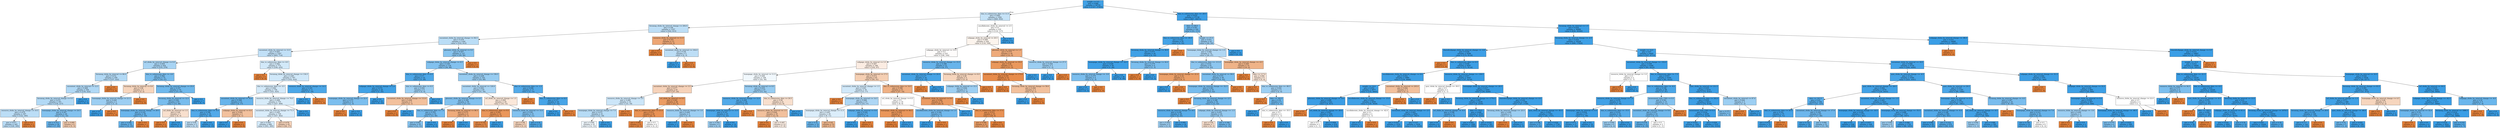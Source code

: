 digraph Tree {
node [shape=box, style="filled", color="black"] ;
0 [label="weight <= 0.5\ngini = 0.066\nsamples = 38730\nvalue = [1327, 37403]", fillcolor="#399de5f6"] ;
1 [label="due_vs_submission_date <= 11.5\ngini = 0.485\nsamples = 1592\nvalue = [660, 932]", fillcolor="#399de54a"] ;
0 -> 1 [labeldistance=2.5, labelangle=45, headlabel="True"] ;
2 [label="forumng_clicks_by_interval_change <= 204.0\ngini = 0.48\nsamples = 1357\nvalue = [542, 815]", fillcolor="#399de555"] ;
1 -> 2 ;
3 [label="oucontent_clicks_by_interval_change <= 84.5\ngini = 0.478\nsamples = 1344\nvalue = [532, 812]", fillcolor="#399de558"] ;
2 -> 3 ;
4 [label="oucontent_clicks_by_interval <= 13.5\ngini = 0.483\nsamples = 1207\nvalue = [493, 714]", fillcolor="#399de54f"] ;
3 -> 4 ;
5 [label="url_clicks_by_interval_change <= 0.5\ngini = 0.459\nsamples = 434\nvalue = [155, 279]", fillcolor="#399de571"] ;
4 -> 5 ;
6 [label="forumng_clicks_by_interval <= 66.0\ngini = 0.472\nsamples = 359\nvalue = [137, 222]", fillcolor="#399de562"] ;
5 -> 6 ;
7 [label="oucontent_clicks_by_interval <= 12.5\ngini = 0.469\nsamples = 356\nvalue = [134, 222]", fillcolor="#399de565"] ;
6 -> 7 ;
8 [label="forumng_clicks_by_interval_change <= 9.5\ngini = 0.472\nsamples = 351\nvalue = [134, 217]", fillcolor="#399de562"] ;
7 -> 8 ;
9 [label="resource_clicks_by_interval_change <= 10.5\ngini = 0.479\nsamples = 307\nvalue = [122, 185]", fillcolor="#399de557"] ;
8 -> 9 ;
10 [label="gini = 0.477\nsamples = 305\nvalue = [120, 185]", fillcolor="#399de55a"] ;
9 -> 10 ;
11 [label="gini = 0.0\nsamples = 2\nvalue = [2, 0]", fillcolor="#e58139ff"] ;
9 -> 11 ;
12 [label="homepage_clicks_by_interval_change <= 24.5\ngini = 0.397\nsamples = 44\nvalue = [12, 32]", fillcolor="#399de59f"] ;
8 -> 12 ;
13 [label="gini = 0.313\nsamples = 36\nvalue = [7, 29]", fillcolor="#399de5c1"] ;
12 -> 13 ;
14 [label="gini = 0.469\nsamples = 8\nvalue = [5, 3]", fillcolor="#e5813966"] ;
12 -> 14 ;
15 [label="gini = 0.0\nsamples = 5\nvalue = [0, 5]", fillcolor="#399de5ff"] ;
7 -> 15 ;
16 [label="gini = 0.0\nsamples = 3\nvalue = [3, 0]", fillcolor="#e58139ff"] ;
6 -> 16 ;
17 [label="due_vs_submission_date <= -4.0\ngini = 0.365\nsamples = 75\nvalue = [18, 57]", fillcolor="#399de5ae"] ;
5 -> 17 ;
18 [label="forumng_clicks_by_interval <= 8.0\ngini = 0.48\nsamples = 5\nvalue = [3, 2]", fillcolor="#e5813955"] ;
17 -> 18 ;
19 [label="homepage_clicks_by_interval_change <= 21.5\ngini = 0.444\nsamples = 3\nvalue = [1, 2]", fillcolor="#399de57f"] ;
18 -> 19 ;
20 [label="gini = 0.0\nsamples = 2\nvalue = [0, 2]", fillcolor="#399de5ff"] ;
19 -> 20 ;
21 [label="gini = 0.0\nsamples = 1\nvalue = [1, 0]", fillcolor="#e58139ff"] ;
19 -> 21 ;
22 [label="gini = 0.0\nsamples = 2\nvalue = [2, 0]", fillcolor="#e58139ff"] ;
18 -> 22 ;
23 [label="forumng_clicks_by_interval_change <= 25.0\ngini = 0.337\nsamples = 70\nvalue = [15, 55]", fillcolor="#399de5b9"] ;
17 -> 23 ;
24 [label="forumng_clicks_by_interval <= 12.5\ngini = 0.363\nsamples = 63\nvalue = [15, 48]", fillcolor="#399de5af"] ;
23 -> 24 ;
25 [label="homepage_clicks_by_interval_change <= 29.5\ngini = 0.316\nsamples = 56\nvalue = [11, 45]", fillcolor="#399de5c1"] ;
24 -> 25 ;
26 [label="gini = 0.298\nsamples = 55\nvalue = [10, 45]", fillcolor="#399de5c6"] ;
25 -> 26 ;
27 [label="gini = 0.0\nsamples = 1\nvalue = [1, 0]", fillcolor="#e58139ff"] ;
25 -> 27 ;
28 [label="url_clicks_by_interval <= 1.5\ngini = 0.49\nsamples = 7\nvalue = [4, 3]", fillcolor="#e5813940"] ;
24 -> 28 ;
29 [label="gini = 0.0\nsamples = 4\nvalue = [4, 0]", fillcolor="#e58139ff"] ;
28 -> 29 ;
30 [label="gini = 0.0\nsamples = 3\nvalue = [0, 3]", fillcolor="#399de5ff"] ;
28 -> 30 ;
31 [label="gini = 0.0\nsamples = 7\nvalue = [0, 7]", fillcolor="#399de5ff"] ;
23 -> 31 ;
32 [label="due_vs_submission_date <= -8.5\ngini = 0.492\nsamples = 773\nvalue = [338, 435]", fillcolor="#399de539"] ;
4 -> 32 ;
33 [label="gini = 0.0\nsamples = 6\nvalue = [6, 0]", fillcolor="#e58139ff"] ;
32 -> 33 ;
34 [label="forumng_clicks_by_interval_change <= 134.5\ngini = 0.491\nsamples = 767\nvalue = [332, 435]", fillcolor="#399de53c"] ;
32 -> 34 ;
35 [label="due_vs_submission_date <= -3.5\ngini = 0.492\nsamples = 756\nvalue = [331, 425]", fillcolor="#399de538"] ;
34 -> 35 ;
36 [label="oucontent_clicks_by_interval <= 55.0\ngini = 0.308\nsamples = 21\nvalue = [4, 17]", fillcolor="#399de5c3"] ;
35 -> 36 ;
37 [label="due_vs_submission_date <= -6.5\ngini = 0.198\nsamples = 18\nvalue = [2, 16]", fillcolor="#399de5df"] ;
36 -> 37 ;
38 [label="gini = 0.48\nsamples = 5\nvalue = [2, 3]", fillcolor="#399de555"] ;
37 -> 38 ;
39 [label="gini = 0.0\nsamples = 13\nvalue = [0, 13]", fillcolor="#399de5ff"] ;
37 -> 39 ;
40 [label="subpage_clicks_by_interval <= 6.0\ngini = 0.444\nsamples = 3\nvalue = [2, 1]", fillcolor="#e581397f"] ;
36 -> 40 ;
41 [label="gini = 0.0\nsamples = 1\nvalue = [0, 1]", fillcolor="#399de5ff"] ;
40 -> 41 ;
42 [label="gini = 0.0\nsamples = 2\nvalue = [2, 0]", fillcolor="#e58139ff"] ;
40 -> 42 ;
43 [label="resource_clicks_by_interval_change <= 74.0\ngini = 0.494\nsamples = 735\nvalue = [327, 408]", fillcolor="#399de533"] ;
35 -> 43 ;
44 [label="oucontent_clicks_by_interval_change <= 71.5\ngini = 0.495\nsamples = 729\nvalue = [327, 402]", fillcolor="#399de530"] ;
43 -> 44 ;
45 [label="gini = 0.493\nsamples = 686\nvalue = [301, 385]", fillcolor="#399de538"] ;
44 -> 45 ;
46 [label="gini = 0.478\nsamples = 43\nvalue = [26, 17]", fillcolor="#e5813958"] ;
44 -> 46 ;
47 [label="gini = 0.0\nsamples = 6\nvalue = [0, 6]", fillcolor="#399de5ff"] ;
43 -> 47 ;
48 [label="resource_clicks_by_interval_change <= 14.5\ngini = 0.165\nsamples = 11\nvalue = [1, 10]", fillcolor="#399de5e6"] ;
34 -> 48 ;
49 [label="gini = 0.0\nsamples = 10\nvalue = [0, 10]", fillcolor="#399de5ff"] ;
48 -> 49 ;
50 [label="gini = 0.0\nsamples = 1\nvalue = [1, 0]", fillcolor="#e58139ff"] ;
48 -> 50 ;
51 [label="glossary_clicks_by_interval <= 9.5\ngini = 0.407\nsamples = 137\nvalue = [39, 98]", fillcolor="#399de59a"] ;
3 -> 51 ;
52 [label="subpage_clicks_by_interval_change <= 8.5\ngini = 0.393\nsamples = 134\nvalue = [36, 98]", fillcolor="#399de5a1"] ;
51 -> 52 ;
53 [label="due_vs_submission_date <= 6.5\ngini = 0.17\nsamples = 32\nvalue = [3, 29]", fillcolor="#399de5e5"] ;
52 -> 53 ;
54 [label="subpage_clicks_by_interval_change <= 2.5\ngini = 0.074\nsamples = 26\nvalue = [1, 25]", fillcolor="#399de5f5"] ;
53 -> 54 ;
55 [label="homepage_clicks_by_interval_change <= 22.0\ngini = 0.375\nsamples = 4\nvalue = [1, 3]", fillcolor="#399de5aa"] ;
54 -> 55 ;
56 [label="gini = 0.0\nsamples = 1\nvalue = [1, 0]", fillcolor="#e58139ff"] ;
55 -> 56 ;
57 [label="gini = 0.0\nsamples = 3\nvalue = [0, 3]", fillcolor="#399de5ff"] ;
55 -> 57 ;
58 [label="gini = 0.0\nsamples = 22\nvalue = [0, 22]", fillcolor="#399de5ff"] ;
54 -> 58 ;
59 [label="due_vs_submission_date <= 8.5\ngini = 0.444\nsamples = 6\nvalue = [2, 4]", fillcolor="#399de57f"] ;
53 -> 59 ;
60 [label="oucontent_clicks_by_interval_change <= 112.0\ngini = 0.444\nsamples = 3\nvalue = [2, 1]", fillcolor="#e581397f"] ;
59 -> 60 ;
61 [label="gini = 0.0\nsamples = 2\nvalue = [2, 0]", fillcolor="#e58139ff"] ;
60 -> 61 ;
62 [label="gini = 0.0\nsamples = 1\nvalue = [0, 1]", fillcolor="#399de5ff"] ;
60 -> 62 ;
63 [label="gini = 0.0\nsamples = 3\nvalue = [0, 3]", fillcolor="#399de5ff"] ;
59 -> 63 ;
64 [label="oucontent_clicks_by_interval_change <= 156.5\ngini = 0.438\nsamples = 102\nvalue = [33, 69]", fillcolor="#399de585"] ;
52 -> 64 ;
65 [label="oucontent_clicks_by_interval <= 120.0\ngini = 0.463\nsamples = 85\nvalue = [31, 54]", fillcolor="#399de56d"] ;
64 -> 65 ;
66 [label="glossary_clicks_by_interval_change <= 4.5\ngini = 0.392\nsamples = 56\nvalue = [15, 41]", fillcolor="#399de5a2"] ;
65 -> 66 ;
67 [label="due_vs_submission_date <= 7.5\ngini = 0.355\nsamples = 52\nvalue = [12, 40]", fillcolor="#399de5b3"] ;
66 -> 67 ;
68 [label="gini = 0.402\nsamples = 43\nvalue = [12, 31]", fillcolor="#399de59c"] ;
67 -> 68 ;
69 [label="gini = 0.0\nsamples = 9\nvalue = [0, 9]", fillcolor="#399de5ff"] ;
67 -> 69 ;
70 [label="forumng_clicks_by_interval <= 86.5\ngini = 0.375\nsamples = 4\nvalue = [3, 1]", fillcolor="#e58139aa"] ;
66 -> 70 ;
71 [label="gini = 0.0\nsamples = 3\nvalue = [3, 0]", fillcolor="#e58139ff"] ;
70 -> 71 ;
72 [label="gini = 0.0\nsamples = 1\nvalue = [0, 1]", fillcolor="#399de5ff"] ;
70 -> 72 ;
73 [label="url_clicks_by_interval_change <= 1.5\ngini = 0.495\nsamples = 29\nvalue = [16, 13]", fillcolor="#e5813930"] ;
65 -> 73 ;
74 [label="due_vs_submission_date <= 9.5\ngini = 0.245\nsamples = 14\nvalue = [12, 2]", fillcolor="#e58139d4"] ;
73 -> 74 ;
75 [label="gini = 0.142\nsamples = 13\nvalue = [12, 1]", fillcolor="#e58139ea"] ;
74 -> 75 ;
76 [label="gini = 0.0\nsamples = 1\nvalue = [0, 1]", fillcolor="#399de5ff"] ;
74 -> 76 ;
77 [label="resource_clicks_by_interval <= 13.5\ngini = 0.391\nsamples = 15\nvalue = [4, 11]", fillcolor="#399de5a2"] ;
73 -> 77 ;
78 [label="gini = 0.48\nsamples = 5\nvalue = [3, 2]", fillcolor="#e5813955"] ;
77 -> 78 ;
79 [label="gini = 0.18\nsamples = 10\nvalue = [1, 9]", fillcolor="#399de5e3"] ;
77 -> 79 ;
80 [label="due_vs_submission_date <= -1.5\ngini = 0.208\nsamples = 17\nvalue = [2, 15]", fillcolor="#399de5dd"] ;
64 -> 80 ;
81 [label="gini = 0.0\nsamples = 1\nvalue = [1, 0]", fillcolor="#e58139ff"] ;
80 -> 81 ;
82 [label="due_vs_submission_date <= 8.5\ngini = 0.117\nsamples = 16\nvalue = [1, 15]", fillcolor="#399de5ee"] ;
80 -> 82 ;
83 [label="gini = 0.0\nsamples = 15\nvalue = [0, 15]", fillcolor="#399de5ff"] ;
82 -> 83 ;
84 [label="gini = 0.0\nsamples = 1\nvalue = [1, 0]", fillcolor="#e58139ff"] ;
82 -> 84 ;
85 [label="gini = 0.0\nsamples = 3\nvalue = [3, 0]", fillcolor="#e58139ff"] ;
51 -> 85 ;
86 [label="resource_clicks_by_interval <= 11.5\ngini = 0.355\nsamples = 13\nvalue = [10, 3]", fillcolor="#e58139b3"] ;
2 -> 86 ;
87 [label="gini = 0.0\nsamples = 8\nvalue = [8, 0]", fillcolor="#e58139ff"] ;
86 -> 87 ;
88 [label="oucontent_clicks_by_interval <= 104.0\ngini = 0.48\nsamples = 5\nvalue = [2, 3]", fillcolor="#399de555"] ;
86 -> 88 ;
89 [label="gini = 0.0\nsamples = 3\nvalue = [0, 3]", fillcolor="#399de5ff"] ;
88 -> 89 ;
90 [label="gini = 0.0\nsamples = 2\nvalue = [2, 0]", fillcolor="#e58139ff"] ;
88 -> 90 ;
91 [label="oucollaborate_clicks_by_interval <= 2.5\ngini = 0.5\nsamples = 235\nvalue = [118, 117]", fillcolor="#e5813902"] ;
1 -> 91 ;
92 [label="subpage_clicks_by_interval <= 20.5\ngini = 0.499\nsamples = 226\nvalue = [118, 108]", fillcolor="#e5813916"] ;
91 -> 92 ;
93 [label="subpage_clicks_by_interval <= 13.5\ngini = 0.5\nsamples = 210\nvalue = [106, 104]", fillcolor="#e5813905"] ;
92 -> 93 ;
94 [label="subpage_clicks_by_interval <= 3.5\ngini = 0.497\nsamples = 189\nvalue = [102, 87]", fillcolor="#e5813925"] ;
93 -> 94 ;
95 [label="homepage_clicks_by_interval <= 11.5\ngini = 0.499\nsamples = 108\nvalue = [52, 56]", fillcolor="#399de512"] ;
94 -> 95 ;
96 [label="oucontent_clicks_by_interval_change <= 3.5\ngini = 0.477\nsamples = 61\nvalue = [37, 24]", fillcolor="#e581395a"] ;
95 -> 96 ;
97 [label="resource_clicks_by_interval_change <= 3.5\ngini = 0.489\nsamples = 33\nvalue = [14, 19]", fillcolor="#399de543"] ;
96 -> 97 ;
98 [label="homepage_clicks_by_interval_change <= 7.5\ngini = 0.475\nsamples = 31\nvalue = [12, 19]", fillcolor="#399de55e"] ;
97 -> 98 ;
99 [label="gini = 0.499\nsamples = 25\nvalue = [12, 13]", fillcolor="#399de514"] ;
98 -> 99 ;
100 [label="gini = 0.0\nsamples = 6\nvalue = [0, 6]", fillcolor="#399de5ff"] ;
98 -> 100 ;
101 [label="gini = 0.0\nsamples = 2\nvalue = [2, 0]", fillcolor="#e58139ff"] ;
97 -> 101 ;
102 [label="url_clicks_by_interval <= 0.5\ngini = 0.293\nsamples = 28\nvalue = [23, 5]", fillcolor="#e58139c8"] ;
96 -> 102 ;
103 [label="due_vs_submission_date <= 21.0\ngini = 0.211\nsamples = 25\nvalue = [22, 3]", fillcolor="#e58139dc"] ;
102 -> 103 ;
104 [label="gini = 0.091\nsamples = 21\nvalue = [20, 1]", fillcolor="#e58139f2"] ;
103 -> 104 ;
105 [label="gini = 0.5\nsamples = 4\nvalue = [2, 2]", fillcolor="#e5813900"] ;
103 -> 105 ;
106 [label="resource_clicks_by_interval_change <= 1.0\ngini = 0.444\nsamples = 3\nvalue = [1, 2]", fillcolor="#399de57f"] ;
102 -> 106 ;
107 [label="gini = 0.0\nsamples = 2\nvalue = [0, 2]", fillcolor="#399de5ff"] ;
106 -> 107 ;
108 [label="gini = 0.0\nsamples = 1\nvalue = [1, 0]", fillcolor="#e58139ff"] ;
106 -> 108 ;
109 [label="forumng_clicks_by_interval <= 8.5\ngini = 0.435\nsamples = 47\nvalue = [15, 32]", fillcolor="#399de587"] ;
95 -> 109 ;
110 [label="resource_clicks_by_interval_change <= 12.0\ngini = 0.204\nsamples = 26\nvalue = [3, 23]", fillcolor="#399de5de"] ;
109 -> 110 ;
111 [label="homepage_clicks_by_interval <= 13.5\ngini = 0.147\nsamples = 25\nvalue = [2, 23]", fillcolor="#399de5e9"] ;
110 -> 111 ;
112 [label="gini = 0.444\nsamples = 6\nvalue = [2, 4]", fillcolor="#399de57f"] ;
111 -> 112 ;
113 [label="gini = 0.0\nsamples = 19\nvalue = [0, 19]", fillcolor="#399de5ff"] ;
111 -> 113 ;
114 [label="gini = 0.0\nsamples = 1\nvalue = [1, 0]", fillcolor="#e58139ff"] ;
110 -> 114 ;
115 [label="due_vs_submission_date <= 20.5\ngini = 0.49\nsamples = 21\nvalue = [12, 9]", fillcolor="#e5813940"] ;
109 -> 115 ;
116 [label="resource_clicks_by_interval <= 1.5\ngini = 0.444\nsamples = 18\nvalue = [12, 6]", fillcolor="#e581397f"] ;
115 -> 116 ;
117 [label="gini = 0.0\nsamples = 5\nvalue = [5, 0]", fillcolor="#e58139ff"] ;
116 -> 117 ;
118 [label="gini = 0.497\nsamples = 13\nvalue = [7, 6]", fillcolor="#e5813924"] ;
116 -> 118 ;
119 [label="gini = 0.0\nsamples = 3\nvalue = [0, 3]", fillcolor="#399de5ff"] ;
115 -> 119 ;
120 [label="homepage_clicks_by_interval <= 17.5\ngini = 0.472\nsamples = 81\nvalue = [50, 31]", fillcolor="#e5813961"] ;
94 -> 120 ;
121 [label="oucontent_clicks_by_interval_change <= 1.5\ngini = 0.491\nsamples = 30\nvalue = [13, 17]", fillcolor="#399de53c"] ;
120 -> 121 ;
122 [label="gini = 0.0\nsamples = 3\nvalue = [3, 0]", fillcolor="#e58139ff"] ;
121 -> 122 ;
123 [label="homepage_clicks_by_interval <= 14.5\ngini = 0.466\nsamples = 27\nvalue = [10, 17]", fillcolor="#399de569"] ;
121 -> 123 ;
124 [label="homepage_clicks_by_interval_change <= 11.5\ngini = 0.495\nsamples = 20\nvalue = [9, 11]", fillcolor="#399de52e"] ;
123 -> 124 ;
125 [label="gini = 0.32\nsamples = 10\nvalue = [2, 8]", fillcolor="#399de5bf"] ;
124 -> 125 ;
126 [label="gini = 0.42\nsamples = 10\nvalue = [7, 3]", fillcolor="#e5813992"] ;
124 -> 126 ;
127 [label="subpage_clicks_by_interval <= 9.0\ngini = 0.245\nsamples = 7\nvalue = [1, 6]", fillcolor="#399de5d4"] ;
123 -> 127 ;
128 [label="gini = 0.0\nsamples = 6\nvalue = [0, 6]", fillcolor="#399de5ff"] ;
127 -> 128 ;
129 [label="gini = 0.0\nsamples = 1\nvalue = [1, 0]", fillcolor="#e58139ff"] ;
127 -> 129 ;
130 [label="due_vs_submission_date <= 14.5\ngini = 0.398\nsamples = 51\nvalue = [37, 14]", fillcolor="#e581399f"] ;
120 -> 130 ;
131 [label="url_clicks_by_interval_change <= 0.5\ngini = 0.5\nsamples = 16\nvalue = [8, 8]", fillcolor="#e5813900"] ;
130 -> 131 ;
132 [label="homepage_clicks_by_interval <= 44.5\ngini = 0.245\nsamples = 7\nvalue = [6, 1]", fillcolor="#e58139d4"] ;
131 -> 132 ;
133 [label="gini = 0.0\nsamples = 6\nvalue = [6, 0]", fillcolor="#e58139ff"] ;
132 -> 133 ;
134 [label="gini = 0.0\nsamples = 1\nvalue = [0, 1]", fillcolor="#399de5ff"] ;
132 -> 134 ;
135 [label="oucollaborate_clicks_by_interval_change <= 1.5\ngini = 0.346\nsamples = 9\nvalue = [2, 7]", fillcolor="#399de5b6"] ;
131 -> 135 ;
136 [label="gini = 0.0\nsamples = 7\nvalue = [0, 7]", fillcolor="#399de5ff"] ;
135 -> 136 ;
137 [label="gini = 0.0\nsamples = 2\nvalue = [2, 0]", fillcolor="#e58139ff"] ;
135 -> 137 ;
138 [label="oucontent_clicks_by_interval <= 8.0\ngini = 0.284\nsamples = 35\nvalue = [29, 6]", fillcolor="#e58139ca"] ;
130 -> 138 ;
139 [label="gini = 0.0\nsamples = 2\nvalue = [0, 2]", fillcolor="#399de5ff"] ;
138 -> 139 ;
140 [label="due_vs_submission_date <= 17.5\ngini = 0.213\nsamples = 33\nvalue = [29, 4]", fillcolor="#e58139dc"] ;
138 -> 140 ;
141 [label="gini = 0.308\nsamples = 21\nvalue = [17, 4]", fillcolor="#e58139c3"] ;
140 -> 141 ;
142 [label="gini = 0.0\nsamples = 12\nvalue = [12, 0]", fillcolor="#e58139ff"] ;
140 -> 142 ;
143 [label="resource_clicks_by_interval_change <= 15.5\ngini = 0.308\nsamples = 21\nvalue = [4, 17]", fillcolor="#399de5c3"] ;
93 -> 143 ;
144 [label="oucontent_clicks_by_interval_change <= 20.0\ngini = 0.117\nsamples = 16\nvalue = [1, 15]", fillcolor="#399de5ee"] ;
143 -> 144 ;
145 [label="gini = 0.0\nsamples = 1\nvalue = [1, 0]", fillcolor="#e58139ff"] ;
144 -> 145 ;
146 [label="gini = 0.0\nsamples = 15\nvalue = [0, 15]", fillcolor="#399de5ff"] ;
144 -> 146 ;
147 [label="forumng_clicks_by_interval_change <= 6.0\ngini = 0.48\nsamples = 5\nvalue = [3, 2]", fillcolor="#e5813955"] ;
143 -> 147 ;
148 [label="subpage_clicks_by_interval <= 15.5\ngini = 0.444\nsamples = 3\nvalue = [1, 2]", fillcolor="#399de57f"] ;
147 -> 148 ;
149 [label="gini = 0.0\nsamples = 1\nvalue = [1, 0]", fillcolor="#e58139ff"] ;
148 -> 149 ;
150 [label="gini = 0.0\nsamples = 2\nvalue = [0, 2]", fillcolor="#399de5ff"] ;
148 -> 150 ;
151 [label="gini = 0.0\nsamples = 2\nvalue = [2, 0]", fillcolor="#e58139ff"] ;
147 -> 151 ;
152 [label="glossary_clicks_by_interval <= 1.5\ngini = 0.375\nsamples = 16\nvalue = [12, 4]", fillcolor="#e58139aa"] ;
92 -> 152 ;
153 [label="subpage_clicks_by_interval <= 35.0\ngini = 0.26\nsamples = 13\nvalue = [11, 2]", fillcolor="#e58139d1"] ;
152 -> 153 ;
154 [label="oucontent_clicks_by_interval_change <= 173.0\ngini = 0.153\nsamples = 12\nvalue = [11, 1]", fillcolor="#e58139e8"] ;
153 -> 154 ;
155 [label="gini = 0.0\nsamples = 9\nvalue = [9, 0]", fillcolor="#e58139ff"] ;
154 -> 155 ;
156 [label="forumng_clicks_by_interval_change <= 59.0\ngini = 0.444\nsamples = 3\nvalue = [2, 1]", fillcolor="#e581397f"] ;
154 -> 156 ;
157 [label="gini = 0.0\nsamples = 1\nvalue = [0, 1]", fillcolor="#399de5ff"] ;
156 -> 157 ;
158 [label="gini = 0.0\nsamples = 2\nvalue = [2, 0]", fillcolor="#e58139ff"] ;
156 -> 158 ;
159 [label="gini = 0.0\nsamples = 1\nvalue = [0, 1]", fillcolor="#399de5ff"] ;
153 -> 159 ;
160 [label="resource_clicks_by_interval_change <= 27.5\ngini = 0.444\nsamples = 3\nvalue = [1, 2]", fillcolor="#399de57f"] ;
152 -> 160 ;
161 [label="gini = 0.0\nsamples = 2\nvalue = [0, 2]", fillcolor="#399de5ff"] ;
160 -> 161 ;
162 [label="gini = 0.0\nsamples = 1\nvalue = [1, 0]", fillcolor="#e58139ff"] ;
160 -> 162 ;
163 [label="gini = 0.0\nsamples = 9\nvalue = [0, 9]", fillcolor="#399de5ff"] ;
91 -> 163 ;
164 [label="due_vs_submission_date <= -29.5\ngini = 0.035\nsamples = 37138\nvalue = [667, 36471]", fillcolor="#399de5fa"] ;
0 -> 164 [labeldistance=2.5, labelangle=-45, headlabel="False"] ;
165 [label="date <= 68.0\ngini = 0.341\nsamples = 142\nvalue = [31, 111]", fillcolor="#399de5b8"] ;
164 -> 165 ;
166 [label="due_vs_submission_date <= -30.5\ngini = 0.103\nsamples = 55\nvalue = [3, 52]", fillcolor="#399de5f0"] ;
165 -> 166 ;
167 [label="forumng_clicks_by_interval_change <= 36.0\ngini = 0.071\nsamples = 54\nvalue = [2, 52]", fillcolor="#399de5f5"] ;
166 -> 167 ;
168 [label="homepage_clicks_by_interval_change <= -16.5\ngini = 0.039\nsamples = 50\nvalue = [1, 49]", fillcolor="#399de5fa"] ;
167 -> 168 ;
169 [label="resource_clicks_by_interval_change <= -3.0\ngini = 0.375\nsamples = 4\nvalue = [1, 3]", fillcolor="#399de5aa"] ;
168 -> 169 ;
170 [label="gini = 0.0\nsamples = 3\nvalue = [0, 3]", fillcolor="#399de5ff"] ;
169 -> 170 ;
171 [label="gini = 0.0\nsamples = 1\nvalue = [1, 0]", fillcolor="#e58139ff"] ;
169 -> 171 ;
172 [label="gini = 0.0\nsamples = 46\nvalue = [0, 46]", fillcolor="#399de5ff"] ;
168 -> 172 ;
173 [label="forumng_clicks_by_interval_change <= 44.0\ngini = 0.375\nsamples = 4\nvalue = [1, 3]", fillcolor="#399de5aa"] ;
167 -> 173 ;
174 [label="gini = 0.0\nsamples = 1\nvalue = [1, 0]", fillcolor="#e58139ff"] ;
173 -> 174 ;
175 [label="gini = 0.0\nsamples = 3\nvalue = [0, 3]", fillcolor="#399de5ff"] ;
173 -> 175 ;
176 [label="gini = 0.0\nsamples = 1\nvalue = [1, 0]", fillcolor="#e58139ff"] ;
166 -> 176 ;
177 [label="weight <= 27.5\ngini = 0.437\nsamples = 87\nvalue = [28, 59]", fillcolor="#399de586"] ;
165 -> 177 ;
178 [label="homepage_clicks_by_interval_change <= -1.5\ngini = 0.468\nsamples = 75\nvalue = [28, 47]", fillcolor="#399de567"] ;
177 -> 178 ;
179 [label="due_vs_submission_date <= -111.0\ngini = 0.416\nsamples = 61\nvalue = [18, 43]", fillcolor="#399de594"] ;
178 -> 179 ;
180 [label="homepage_clicks_by_interval_change <= -21.0\ngini = 0.32\nsamples = 5\nvalue = [4, 1]", fillcolor="#e58139bf"] ;
179 -> 180 ;
181 [label="gini = 0.0\nsamples = 1\nvalue = [0, 1]", fillcolor="#399de5ff"] ;
180 -> 181 ;
182 [label="gini = 0.0\nsamples = 4\nvalue = [4, 0]", fillcolor="#e58139ff"] ;
180 -> 182 ;
183 [label="oucontent_clicks_by_interval <= 39.0\ngini = 0.375\nsamples = 56\nvalue = [14, 42]", fillcolor="#399de5aa"] ;
179 -> 183 ;
184 [label="homepage_clicks_by_interval_change <= -52.5\ngini = 0.361\nsamples = 55\nvalue = [13, 42]", fillcolor="#399de5b0"] ;
183 -> 184 ;
185 [label="gini = 0.0\nsamples = 1\nvalue = [1, 0]", fillcolor="#e58139ff"] ;
184 -> 185 ;
186 [label="forumng_clicks_by_interval_change <= -2.5\ngini = 0.346\nsamples = 54\nvalue = [12, 42]", fillcolor="#399de5b6"] ;
184 -> 186 ;
187 [label="resource_clicks_by_interval_change <= -9.5\ngini = 0.238\nsamples = 29\nvalue = [4, 25]", fillcolor="#399de5d6"] ;
186 -> 187 ;
188 [label="gini = 0.444\nsamples = 9\nvalue = [3, 6]", fillcolor="#399de57f"] ;
187 -> 188 ;
189 [label="gini = 0.095\nsamples = 20\nvalue = [1, 19]", fillcolor="#399de5f2"] ;
187 -> 189 ;
190 [label="subpage_clicks_by_interval_change <= -1.5\ngini = 0.435\nsamples = 25\nvalue = [8, 17]", fillcolor="#399de587"] ;
186 -> 190 ;
191 [label="gini = 0.49\nsamples = 7\nvalue = [4, 3]", fillcolor="#e5813940"] ;
190 -> 191 ;
192 [label="gini = 0.346\nsamples = 18\nvalue = [4, 14]", fillcolor="#399de5b6"] ;
190 -> 192 ;
193 [label="gini = 0.0\nsamples = 1\nvalue = [1, 0]", fillcolor="#e58139ff"] ;
183 -> 193 ;
194 [label="homepage_clicks_by_interval_change <= -0.5\ngini = 0.408\nsamples = 14\nvalue = [10, 4]", fillcolor="#e5813999"] ;
178 -> 194 ;
195 [label="gini = 0.0\nsamples = 5\nvalue = [5, 0]", fillcolor="#e58139ff"] ;
194 -> 195 ;
196 [label="date <= 117.0\ngini = 0.494\nsamples = 9\nvalue = [5, 4]", fillcolor="#e5813933"] ;
194 -> 196 ;
197 [label="gini = 0.0\nsamples = 3\nvalue = [3, 0]", fillcolor="#e58139ff"] ;
196 -> 197 ;
198 [label="due_vs_submission_date <= -80.5\ngini = 0.444\nsamples = 6\nvalue = [2, 4]", fillcolor="#399de57f"] ;
196 -> 198 ;
199 [label="gini = 0.0\nsamples = 1\nvalue = [1, 0]", fillcolor="#e58139ff"] ;
198 -> 199 ;
200 [label="date <= 162.5\ngini = 0.32\nsamples = 5\nvalue = [1, 4]", fillcolor="#399de5bf"] ;
198 -> 200 ;
201 [label="gini = 0.0\nsamples = 3\nvalue = [0, 3]", fillcolor="#399de5ff"] ;
200 -> 201 ;
202 [label="due_vs_submission_date <= -35.5\ngini = 0.5\nsamples = 2\nvalue = [1, 1]", fillcolor="#e5813900"] ;
200 -> 202 ;
203 [label="gini = 0.0\nsamples = 1\nvalue = [1, 0]", fillcolor="#e58139ff"] ;
202 -> 203 ;
204 [label="gini = 0.0\nsamples = 1\nvalue = [0, 1]", fillcolor="#399de5ff"] ;
202 -> 204 ;
205 [label="gini = 0.0\nsamples = 12\nvalue = [0, 12]", fillcolor="#399de5ff"] ;
177 -> 205 ;
206 [label="forumng_clicks_by_interval <= 1.5\ngini = 0.034\nsamples = 36996\nvalue = [636, 36360]", fillcolor="#399de5fb"] ;
164 -> 206 ;
207 [label="forumng_clicks_by_interval_change <= -2.5\ngini = 0.053\nsamples = 18328\nvalue = [499, 17829]", fillcolor="#399de5f8"] ;
206 -> 207 ;
208 [label="sharedsubpage_clicks_by_interval_change <= -4.0\ngini = 0.036\nsamples = 9288\nvalue = [172, 9116]", fillcolor="#399de5fa"] ;
207 -> 208 ;
209 [label="gini = 0.0\nsamples = 1\nvalue = [1, 0]", fillcolor="#e58139ff"] ;
208 -> 209 ;
210 [label="due_vs_submission_date <= 0.5\ngini = 0.036\nsamples = 9287\nvalue = [171, 9116]", fillcolor="#399de5fa"] ;
208 -> 210 ;
211 [label="oucollaborate_clicks_by_interval_change <= 8.0\ngini = 0.052\nsamples = 4980\nvalue = [134, 4846]", fillcolor="#399de5f8"] ;
210 -> 211 ;
212 [label="weight <= 14.0\ngini = 0.052\nsamples = 4977\nvalue = [132, 4845]", fillcolor="#399de5f8"] ;
211 -> 212 ;
213 [label="glossary_clicks_by_interval_change <= -9.5\ngini = 0.009\nsamples = 921\nvalue = [4, 917]", fillcolor="#399de5fe"] ;
212 -> 213 ;
214 [label="gini = 0.0\nsamples = 1\nvalue = [1, 0]", fillcolor="#e58139ff"] ;
213 -> 214 ;
215 [label="url_clicks_by_interval_change <= -20.0\ngini = 0.007\nsamples = 920\nvalue = [3, 917]", fillcolor="#399de5fe"] ;
213 -> 215 ;
216 [label="gini = 0.5\nsamples = 2\nvalue = [1, 1]", fillcolor="#e5813900"] ;
215 -> 216 ;
217 [label="gini = 0.004\nsamples = 918\nvalue = [2, 916]", fillcolor="#399de5fe"] ;
215 -> 217 ;
218 [label="oucollaborate_clicks_by_interval_change <= -15.0\ngini = 0.061\nsamples = 4056\nvalue = [128, 3928]", fillcolor="#399de5f7"] ;
212 -> 218 ;
219 [label="oucollaborate_clicks_by_interval_change <= -42.0\ngini = 0.5\nsamples = 2\nvalue = [1, 1]", fillcolor="#e5813900"] ;
218 -> 219 ;
220 [label="gini = 0.0\nsamples = 1\nvalue = [0, 1]", fillcolor="#399de5ff"] ;
219 -> 220 ;
221 [label="gini = 0.0\nsamples = 1\nvalue = [1, 0]", fillcolor="#e58139ff"] ;
219 -> 221 ;
222 [label="oucontent_clicks_by_interval_change <= -2.5\ngini = 0.061\nsamples = 4054\nvalue = [127, 3927]", fillcolor="#399de5f7"] ;
218 -> 222 ;
223 [label="gini = 0.033\nsamples = 1018\nvalue = [17, 1001]", fillcolor="#399de5fb"] ;
222 -> 223 ;
224 [label="gini = 0.07\nsamples = 3036\nvalue = [110, 2926]", fillcolor="#399de5f5"] ;
222 -> 224 ;
225 [label="oucontent_clicks_by_interval <= 203.0\ngini = 0.444\nsamples = 3\nvalue = [2, 1]", fillcolor="#e581397f"] ;
211 -> 225 ;
226 [label="gini = 0.0\nsamples = 2\nvalue = [2, 0]", fillcolor="#e58139ff"] ;
225 -> 226 ;
227 [label="gini = 0.0\nsamples = 1\nvalue = [0, 1]", fillcolor="#399de5ff"] ;
225 -> 227 ;
228 [label="resource_clicks_by_interval_change <= -138.5\ngini = 0.017\nsamples = 4307\nvalue = [37, 4270]", fillcolor="#399de5fd"] ;
210 -> 228 ;
229 [label="quiz_clicks_by_interval_change <= -30.5\ngini = 0.5\nsamples = 2\nvalue = [1, 1]", fillcolor="#e5813900"] ;
228 -> 229 ;
230 [label="gini = 0.0\nsamples = 1\nvalue = [1, 0]", fillcolor="#e58139ff"] ;
229 -> 230 ;
231 [label="gini = 0.0\nsamples = 1\nvalue = [0, 1]", fillcolor="#399de5ff"] ;
229 -> 231 ;
232 [label="homepage_clicks_by_interval_change <= -20.5\ngini = 0.017\nsamples = 4305\nvalue = [36, 4269]", fillcolor="#399de5fd"] ;
228 -> 232 ;
233 [label="forumng_clicks_by_interval_change <= -1776.5\ngini = 0.007\nsamples = 2539\nvalue = [9, 2530]", fillcolor="#399de5fe"] ;
232 -> 233 ;
234 [label="url_clicks_by_interval_change <= -0.5\ngini = 0.198\nsamples = 9\nvalue = [1, 8]", fillcolor="#399de5df"] ;
233 -> 234 ;
235 [label="gini = 0.0\nsamples = 8\nvalue = [0, 8]", fillcolor="#399de5ff"] ;
234 -> 235 ;
236 [label="gini = 0.0\nsamples = 1\nvalue = [1, 0]", fillcolor="#e58139ff"] ;
234 -> 236 ;
237 [label="date <= 176.5\ngini = 0.006\nsamples = 2530\nvalue = [8, 2522]", fillcolor="#399de5fe"] ;
233 -> 237 ;
238 [label="gini = 0.003\nsamples = 1969\nvalue = [3, 1966]", fillcolor="#399de5ff"] ;
237 -> 238 ;
239 [label="gini = 0.018\nsamples = 561\nvalue = [5, 556]", fillcolor="#399de5fd"] ;
237 -> 239 ;
240 [label="sharedsubpage_clicks_by_interval_change <= -0.5\ngini = 0.03\nsamples = 1766\nvalue = [27, 1739]", fillcolor="#399de5fb"] ;
232 -> 240 ;
241 [label="forumng_clicks_by_interval_change <= -23.5\ngini = 0.444\nsamples = 3\nvalue = [1, 2]", fillcolor="#399de57f"] ;
240 -> 241 ;
242 [label="gini = 0.0\nsamples = 1\nvalue = [1, 0]", fillcolor="#e58139ff"] ;
241 -> 242 ;
243 [label="gini = 0.0\nsamples = 2\nvalue = [0, 2]", fillcolor="#399de5ff"] ;
241 -> 243 ;
244 [label="quiz_clicks_by_interval_change <= -43.5\ngini = 0.029\nsamples = 1763\nvalue = [26, 1737]", fillcolor="#399de5fb"] ;
240 -> 244 ;
245 [label="gini = 0.198\nsamples = 27\nvalue = [3, 24]", fillcolor="#399de5df"] ;
244 -> 245 ;
246 [label="gini = 0.026\nsamples = 1736\nvalue = [23, 1713]", fillcolor="#399de5fc"] ;
244 -> 246 ;
247 [label="weight <= 14.0\ngini = 0.07\nsamples = 9040\nvalue = [327, 8713]", fillcolor="#399de5f5"] ;
207 -> 247 ;
248 [label="oucontent_clicks_by_interval_change <= -152.0\ngini = 0.038\nsamples = 4306\nvalue = [83, 4223]", fillcolor="#399de5fa"] ;
247 -> 248 ;
249 [label="resource_clicks_by_interval_change <= 1.0\ngini = 0.5\nsamples = 2\nvalue = [1, 1]", fillcolor="#e5813900"] ;
248 -> 249 ;
250 [label="gini = 0.0\nsamples = 1\nvalue = [1, 0]", fillcolor="#e58139ff"] ;
249 -> 250 ;
251 [label="gini = 0.0\nsamples = 1\nvalue = [0, 1]", fillcolor="#399de5ff"] ;
249 -> 251 ;
252 [label="due_vs_submission_date <= -7.5\ngini = 0.037\nsamples = 4304\nvalue = [82, 4222]", fillcolor="#399de5fa"] ;
248 -> 252 ;
253 [label="due_vs_submission_date <= -9.5\ngini = 0.146\nsamples = 88\nvalue = [7, 81]", fillcolor="#399de5e9"] ;
252 -> 253 ;
254 [label="resource_clicks_by_interval_change <= 1.5\ngini = 0.079\nsamples = 73\nvalue = [3, 70]", fillcolor="#399de5f4"] ;
253 -> 254 ;
255 [label="homepage_clicks_by_interval <= 0.5\ngini = 0.034\nsamples = 57\nvalue = [1, 56]", fillcolor="#399de5fa"] ;
254 -> 255 ;
256 [label="gini = 0.071\nsamples = 27\nvalue = [1, 26]", fillcolor="#399de5f5"] ;
255 -> 256 ;
257 [label="gini = 0.0\nsamples = 30\nvalue = [0, 30]", fillcolor="#399de5ff"] ;
255 -> 257 ;
258 [label="due_vs_submission_date <= -15.5\ngini = 0.219\nsamples = 16\nvalue = [2, 14]", fillcolor="#399de5db"] ;
254 -> 258 ;
259 [label="gini = 0.444\nsamples = 6\nvalue = [2, 4]", fillcolor="#399de57f"] ;
258 -> 259 ;
260 [label="gini = 0.0\nsamples = 10\nvalue = [0, 10]", fillcolor="#399de5ff"] ;
258 -> 260 ;
261 [label="assessment_type_CMA <= 0.5\ngini = 0.391\nsamples = 15\nvalue = [4, 11]", fillcolor="#399de5a2"] ;
253 -> 261 ;
262 [label="oucontent_clicks_by_interval_change <= 9.0\ngini = 0.337\nsamples = 14\nvalue = [3, 11]", fillcolor="#399de5b9"] ;
261 -> 262 ;
263 [label="gini = 0.278\nsamples = 12\nvalue = [2, 10]", fillcolor="#399de5cc"] ;
262 -> 263 ;
264 [label="gini = 0.5\nsamples = 2\nvalue = [1, 1]", fillcolor="#e5813900"] ;
262 -> 264 ;
265 [label="gini = 0.0\nsamples = 1\nvalue = [1, 0]", fillcolor="#e58139ff"] ;
261 -> 265 ;
266 [label="quiz_clicks_by_interval <= 131.5\ngini = 0.035\nsamples = 4216\nvalue = [75, 4141]", fillcolor="#399de5fa"] ;
252 -> 266 ;
267 [label="due_vs_submission_date <= 202.0\ngini = 0.035\nsamples = 4213\nvalue = [74, 4139]", fillcolor="#399de5fa"] ;
266 -> 267 ;
268 [label="assessment_type_CMA <= 0.5\ngini = 0.034\nsamples = 4209\nvalue = [73, 4136]", fillcolor="#399de5fa"] ;
267 -> 268 ;
269 [label="gini = 0.053\nsamples = 1062\nvalue = [29, 1033]", fillcolor="#399de5f8"] ;
268 -> 269 ;
270 [label="gini = 0.028\nsamples = 3147\nvalue = [44, 3103]", fillcolor="#399de5fb"] ;
268 -> 270 ;
271 [label="gini = 0.375\nsamples = 4\nvalue = [1, 3]", fillcolor="#399de5aa"] ;
267 -> 271 ;
272 [label="oucontent_clicks_by_interval <= 67.0\ngini = 0.444\nsamples = 3\nvalue = [1, 2]", fillcolor="#399de57f"] ;
266 -> 272 ;
273 [label="gini = 0.0\nsamples = 1\nvalue = [1, 0]", fillcolor="#e58139ff"] ;
272 -> 273 ;
274 [label="gini = 0.0\nsamples = 2\nvalue = [0, 2]", fillcolor="#399de5ff"] ;
272 -> 274 ;
275 [label="oucontent_clicks_by_interval <= 19.5\ngini = 0.098\nsamples = 4734\nvalue = [244, 4490]", fillcolor="#399de5f1"] ;
247 -> 275 ;
276 [label="quiz_clicks_by_interval_change <= -4.5\ngini = 0.111\nsamples = 3764\nvalue = [223, 3541]", fillcolor="#399de5ef"] ;
275 -> 276 ;
277 [label="quiz_clicks_by_interval_change <= -28.5\ngini = 0.092\nsamples = 2579\nvalue = [124, 2455]", fillcolor="#399de5f2"] ;
276 -> 277 ;
278 [label="date <= 141.5\ngini = 0.23\nsamples = 158\nvalue = [21, 137]", fillcolor="#399de5d8"] ;
277 -> 278 ;
279 [label="due_vs_submission_date <= 20.0\ngini = 0.101\nsamples = 75\nvalue = [4, 71]", fillcolor="#399de5f1"] ;
278 -> 279 ;
280 [label="gini = 0.078\nsamples = 74\nvalue = [3, 71]", fillcolor="#399de5f4"] ;
279 -> 280 ;
281 [label="gini = 0.0\nsamples = 1\nvalue = [1, 0]", fillcolor="#e58139ff"] ;
279 -> 281 ;
282 [label="oucontent_clicks_by_interval_change <= -17.0\ngini = 0.326\nsamples = 83\nvalue = [17, 66]", fillcolor="#399de5bd"] ;
278 -> 282 ;
283 [label="gini = 0.124\nsamples = 30\nvalue = [2, 28]", fillcolor="#399de5ed"] ;
282 -> 283 ;
284 [label="gini = 0.406\nsamples = 53\nvalue = [15, 38]", fillcolor="#399de59a"] ;
282 -> 284 ;
285 [label="oucontent_clicks_by_interval_change <= -1.5\ngini = 0.081\nsamples = 2421\nvalue = [103, 2318]", fillcolor="#399de5f4"] ;
277 -> 285 ;
286 [label="homepage_clicks_by_interval_change <= -14.5\ngini = 0.038\nsamples = 674\nvalue = [13, 661]", fillcolor="#399de5fa"] ;
285 -> 286 ;
287 [label="gini = 0.0\nsamples = 228\nvalue = [0, 228]", fillcolor="#399de5ff"] ;
286 -> 287 ;
288 [label="gini = 0.057\nsamples = 446\nvalue = [13, 433]", fillcolor="#399de5f7"] ;
286 -> 288 ;
289 [label="homepage_clicks_by_interval_change <= -53.5\ngini = 0.098\nsamples = 1747\nvalue = [90, 1657]", fillcolor="#399de5f1"] ;
285 -> 289 ;
290 [label="gini = 0.444\nsamples = 6\nvalue = [2, 4]", fillcolor="#399de57f"] ;
289 -> 290 ;
291 [label="gini = 0.096\nsamples = 1741\nvalue = [88, 1653]", fillcolor="#399de5f1"] ;
289 -> 291 ;
292 [label="quiz_clicks_by_interval <= 29.5\ngini = 0.153\nsamples = 1185\nvalue = [99, 1086]", fillcolor="#399de5e8"] ;
276 -> 292 ;
293 [label="homepage_clicks_by_interval <= 0.5\ngini = 0.146\nsamples = 1152\nvalue = [91, 1061]", fillcolor="#399de5e9"] ;
292 -> 293 ;
294 [label="oucontent_clicks_by_interval_change <= -0.5\ngini = 0.198\nsamples = 564\nvalue = [63, 501]", fillcolor="#399de5df"] ;
293 -> 294 ;
295 [label="gini = 0.068\nsamples = 85\nvalue = [3, 82]", fillcolor="#399de5f6"] ;
294 -> 295 ;
296 [label="gini = 0.219\nsamples = 479\nvalue = [60, 419]", fillcolor="#399de5da"] ;
294 -> 296 ;
297 [label="url_clicks_by_interval_change <= -6.5\ngini = 0.091\nsamples = 588\nvalue = [28, 560]", fillcolor="#399de5f2"] ;
293 -> 297 ;
298 [label="gini = 0.444\nsamples = 3\nvalue = [1, 2]", fillcolor="#399de57f"] ;
297 -> 298 ;
299 [label="gini = 0.088\nsamples = 585\nvalue = [27, 558]", fillcolor="#399de5f3"] ;
297 -> 299 ;
300 [label="forumng_clicks_by_interval_change <= -0.5\ngini = 0.367\nsamples = 33\nvalue = [8, 25]", fillcolor="#399de5ad"] ;
292 -> 300 ;
301 [label="gini = 0.0\nsamples = 2\nvalue = [2, 0]", fillcolor="#e58139ff"] ;
300 -> 301 ;
302 [label="homepage_clicks_by_interval_change <= 7.0\ngini = 0.312\nsamples = 31\nvalue = [6, 25]", fillcolor="#399de5c2"] ;
300 -> 302 ;
303 [label="gini = 0.159\nsamples = 23\nvalue = [2, 21]", fillcolor="#399de5e7"] ;
302 -> 303 ;
304 [label="gini = 0.5\nsamples = 8\nvalue = [4, 4]", fillcolor="#e5813900"] ;
302 -> 304 ;
305 [label="subpage_clicks_by_interval_change <= -51.5\ngini = 0.042\nsamples = 970\nvalue = [21, 949]", fillcolor="#399de5f9"] ;
275 -> 305 ;
306 [label="gini = 0.0\nsamples = 1\nvalue = [1, 0]", fillcolor="#e58139ff"] ;
305 -> 306 ;
307 [label="subpage_clicks_by_interval_change <= 33.5\ngini = 0.04\nsamples = 969\nvalue = [20, 949]", fillcolor="#399de5fa"] ;
305 -> 307 ;
308 [label="homepage_clicks_by_interval <= 0.5\ngini = 0.039\nsamples = 967\nvalue = [19, 948]", fillcolor="#399de5fa"] ;
307 -> 308 ;
309 [label="resource_clicks_by_interval_change <= -3.0\ngini = 0.444\nsamples = 3\nvalue = [1, 2]", fillcolor="#399de57f"] ;
308 -> 309 ;
310 [label="gini = 0.0\nsamples = 1\nvalue = [1, 0]", fillcolor="#e58139ff"] ;
309 -> 310 ;
311 [label="gini = 0.0\nsamples = 2\nvalue = [0, 2]", fillcolor="#399de5ff"] ;
309 -> 311 ;
312 [label="homepage_clicks_by_interval_change <= -49.5\ngini = 0.037\nsamples = 964\nvalue = [18, 946]", fillcolor="#399de5fa"] ;
308 -> 312 ;
313 [label="gini = 0.375\nsamples = 4\nvalue = [1, 3]", fillcolor="#399de5aa"] ;
312 -> 313 ;
314 [label="gini = 0.035\nsamples = 960\nvalue = [17, 943]", fillcolor="#399de5fa"] ;
312 -> 314 ;
315 [label="resource_clicks_by_interval_change <= 22.0\ngini = 0.5\nsamples = 2\nvalue = [1, 1]", fillcolor="#e5813900"] ;
307 -> 315 ;
316 [label="gini = 0.0\nsamples = 1\nvalue = [0, 1]", fillcolor="#399de5ff"] ;
315 -> 316 ;
317 [label="gini = 0.0\nsamples = 1\nvalue = [1, 0]", fillcolor="#e58139ff"] ;
315 -> 317 ;
318 [label="subpage_clicks_by_interval_change <= -96.0\ngini = 0.015\nsamples = 18668\nvalue = [137, 18531]", fillcolor="#399de5fd"] ;
206 -> 318 ;
319 [label="gini = 0.0\nsamples = 1\nvalue = [1, 0]", fillcolor="#e58139ff"] ;
318 -> 319 ;
320 [label="sharedsubpage_clicks_by_interval_change <= 4.5\ngini = 0.014\nsamples = 18667\nvalue = [136, 18531]", fillcolor="#399de5fd"] ;
318 -> 320 ;
321 [label="weight <= 14.0\ngini = 0.014\nsamples = 18666\nvalue = [135, 18531]", fillcolor="#399de5fd"] ;
320 -> 321 ;
322 [label="due_vs_submission_date <= -21.5\ngini = 0.011\nsamples = 14230\nvalue = [76, 14154]", fillcolor="#399de5fe"] ;
321 -> 322 ;
323 [label="resource_clicks_by_interval <= 34.5\ngini = 0.375\nsamples = 4\nvalue = [1, 3]", fillcolor="#399de5aa"] ;
322 -> 323 ;
324 [label="gini = 0.0\nsamples = 3\nvalue = [0, 3]", fillcolor="#399de5ff"] ;
323 -> 324 ;
325 [label="gini = 0.0\nsamples = 1\nvalue = [1, 0]", fillcolor="#e58139ff"] ;
323 -> 325 ;
326 [label="due_vs_submission_date <= -6.5\ngini = 0.01\nsamples = 14226\nvalue = [75, 14151]", fillcolor="#399de5fe"] ;
322 -> 326 ;
327 [label="quiz_clicks_by_interval_change <= -6.0\ngini = 0.076\nsamples = 101\nvalue = [4, 97]", fillcolor="#399de5f4"] ;
326 -> 327 ;
328 [label="gini = 0.0\nsamples = 1\nvalue = [1, 0]", fillcolor="#e58139ff"] ;
327 -> 328 ;
329 [label="date <= 148.5\ngini = 0.058\nsamples = 100\nvalue = [3, 97]", fillcolor="#399de5f7"] ;
327 -> 329 ;
330 [label="gini = 0.04\nsamples = 99\nvalue = [2, 97]", fillcolor="#399de5fa"] ;
329 -> 330 ;
331 [label="gini = 0.0\nsamples = 1\nvalue = [1, 0]", fillcolor="#e58139ff"] ;
329 -> 331 ;
332 [label="forumng_clicks_by_interval <= 13.5\ngini = 0.01\nsamples = 14125\nvalue = [71, 14054]", fillcolor="#399de5fe"] ;
326 -> 332 ;
333 [label="subpage_clicks_by_interval <= 61.0\ngini = 0.018\nsamples = 4071\nvalue = [37, 4034]", fillcolor="#399de5fd"] ;
332 -> 333 ;
334 [label="gini = 0.018\nsamples = 4061\nvalue = [36, 4025]", fillcolor="#399de5fd"] ;
333 -> 334 ;
335 [label="gini = 0.18\nsamples = 10\nvalue = [1, 9]", fillcolor="#399de5e3"] ;
333 -> 335 ;
336 [label="forumng_clicks_by_interval_change <= 1678.5\ngini = 0.007\nsamples = 10054\nvalue = [34, 10020]", fillcolor="#399de5fe"] ;
332 -> 336 ;
337 [label="gini = 0.007\nsamples = 10044\nvalue = [33, 10011]", fillcolor="#399de5fe"] ;
336 -> 337 ;
338 [label="gini = 0.18\nsamples = 10\nvalue = [1, 9]", fillcolor="#399de5e3"] ;
336 -> 338 ;
339 [label="homepage_clicks_by_interval <= 10.5\ngini = 0.026\nsamples = 4436\nvalue = [59, 4377]", fillcolor="#399de5fc"] ;
321 -> 339 ;
340 [label="forumng_clicks_by_interval_change <= 63.5\ngini = 0.081\nsamples = 494\nvalue = [21, 473]", fillcolor="#399de5f4"] ;
339 -> 340 ;
341 [label="url_clicks_by_interval_change <= -1.5\ngini = 0.071\nsamples = 489\nvalue = [18, 471]", fillcolor="#399de5f5"] ;
340 -> 341 ;
342 [label="forumng_clicks_by_interval_change <= 29.0\ngini = 0.139\nsamples = 146\nvalue = [11, 135]", fillcolor="#399de5ea"] ;
341 -> 342 ;
343 [label="gini = 0.117\nsamples = 144\nvalue = [9, 135]", fillcolor="#399de5ee"] ;
342 -> 343 ;
344 [label="gini = 0.0\nsamples = 2\nvalue = [2, 0]", fillcolor="#e58139ff"] ;
342 -> 344 ;
345 [label="quiz_clicks_by_interval_change <= -46.0\ngini = 0.04\nsamples = 343\nvalue = [7, 336]", fillcolor="#399de5fa"] ;
341 -> 345 ;
346 [label="gini = 0.32\nsamples = 5\nvalue = [1, 4]", fillcolor="#399de5bf"] ;
345 -> 346 ;
347 [label="gini = 0.035\nsamples = 338\nvalue = [6, 332]", fillcolor="#399de5fa"] ;
345 -> 347 ;
348 [label="homepage_clicks_by_interval_change <= 4.5\ngini = 0.48\nsamples = 5\nvalue = [3, 2]", fillcolor="#e5813955"] ;
340 -> 348 ;
349 [label="gini = 0.0\nsamples = 3\nvalue = [3, 0]", fillcolor="#e58139ff"] ;
348 -> 349 ;
350 [label="gini = 0.0\nsamples = 2\nvalue = [0, 2]", fillcolor="#399de5ff"] ;
348 -> 350 ;
351 [label="url_clicks_by_interval <= 30.5\ngini = 0.019\nsamples = 3942\nvalue = [38, 3904]", fillcolor="#399de5fd"] ;
339 -> 351 ;
352 [label="subpage_clicks_by_interval_change <= -62.5\ngini = 0.019\nsamples = 3937\nvalue = [37, 3900]", fillcolor="#399de5fd"] ;
351 -> 352 ;
353 [label="homepage_clicks_by_interval <= 32.0\ngini = 0.32\nsamples = 5\nvalue = [1, 4]", fillcolor="#399de5bf"] ;
352 -> 353 ;
354 [label="gini = 0.0\nsamples = 1\nvalue = [1, 0]", fillcolor="#e58139ff"] ;
353 -> 354 ;
355 [label="gini = 0.0\nsamples = 4\nvalue = [0, 4]", fillcolor="#399de5ff"] ;
353 -> 355 ;
356 [label="forumng_clicks_by_interval <= 1886.5\ngini = 0.018\nsamples = 3932\nvalue = [36, 3896]", fillcolor="#399de5fd"] ;
352 -> 356 ;
357 [label="gini = 0.018\nsamples = 3924\nvalue = [35, 3889]", fillcolor="#399de5fd"] ;
356 -> 357 ;
358 [label="gini = 0.219\nsamples = 8\nvalue = [1, 7]", fillcolor="#399de5db"] ;
356 -> 358 ;
359 [label="subpage_clicks_by_interval_change <= -6.0\ngini = 0.32\nsamples = 5\nvalue = [1, 4]", fillcolor="#399de5bf"] ;
351 -> 359 ;
360 [label="gini = 0.0\nsamples = 1\nvalue = [1, 0]", fillcolor="#e58139ff"] ;
359 -> 360 ;
361 [label="gini = 0.0\nsamples = 4\nvalue = [0, 4]", fillcolor="#399de5ff"] ;
359 -> 361 ;
362 [label="gini = 0.0\nsamples = 1\nvalue = [1, 0]", fillcolor="#e58139ff"] ;
320 -> 362 ;
}